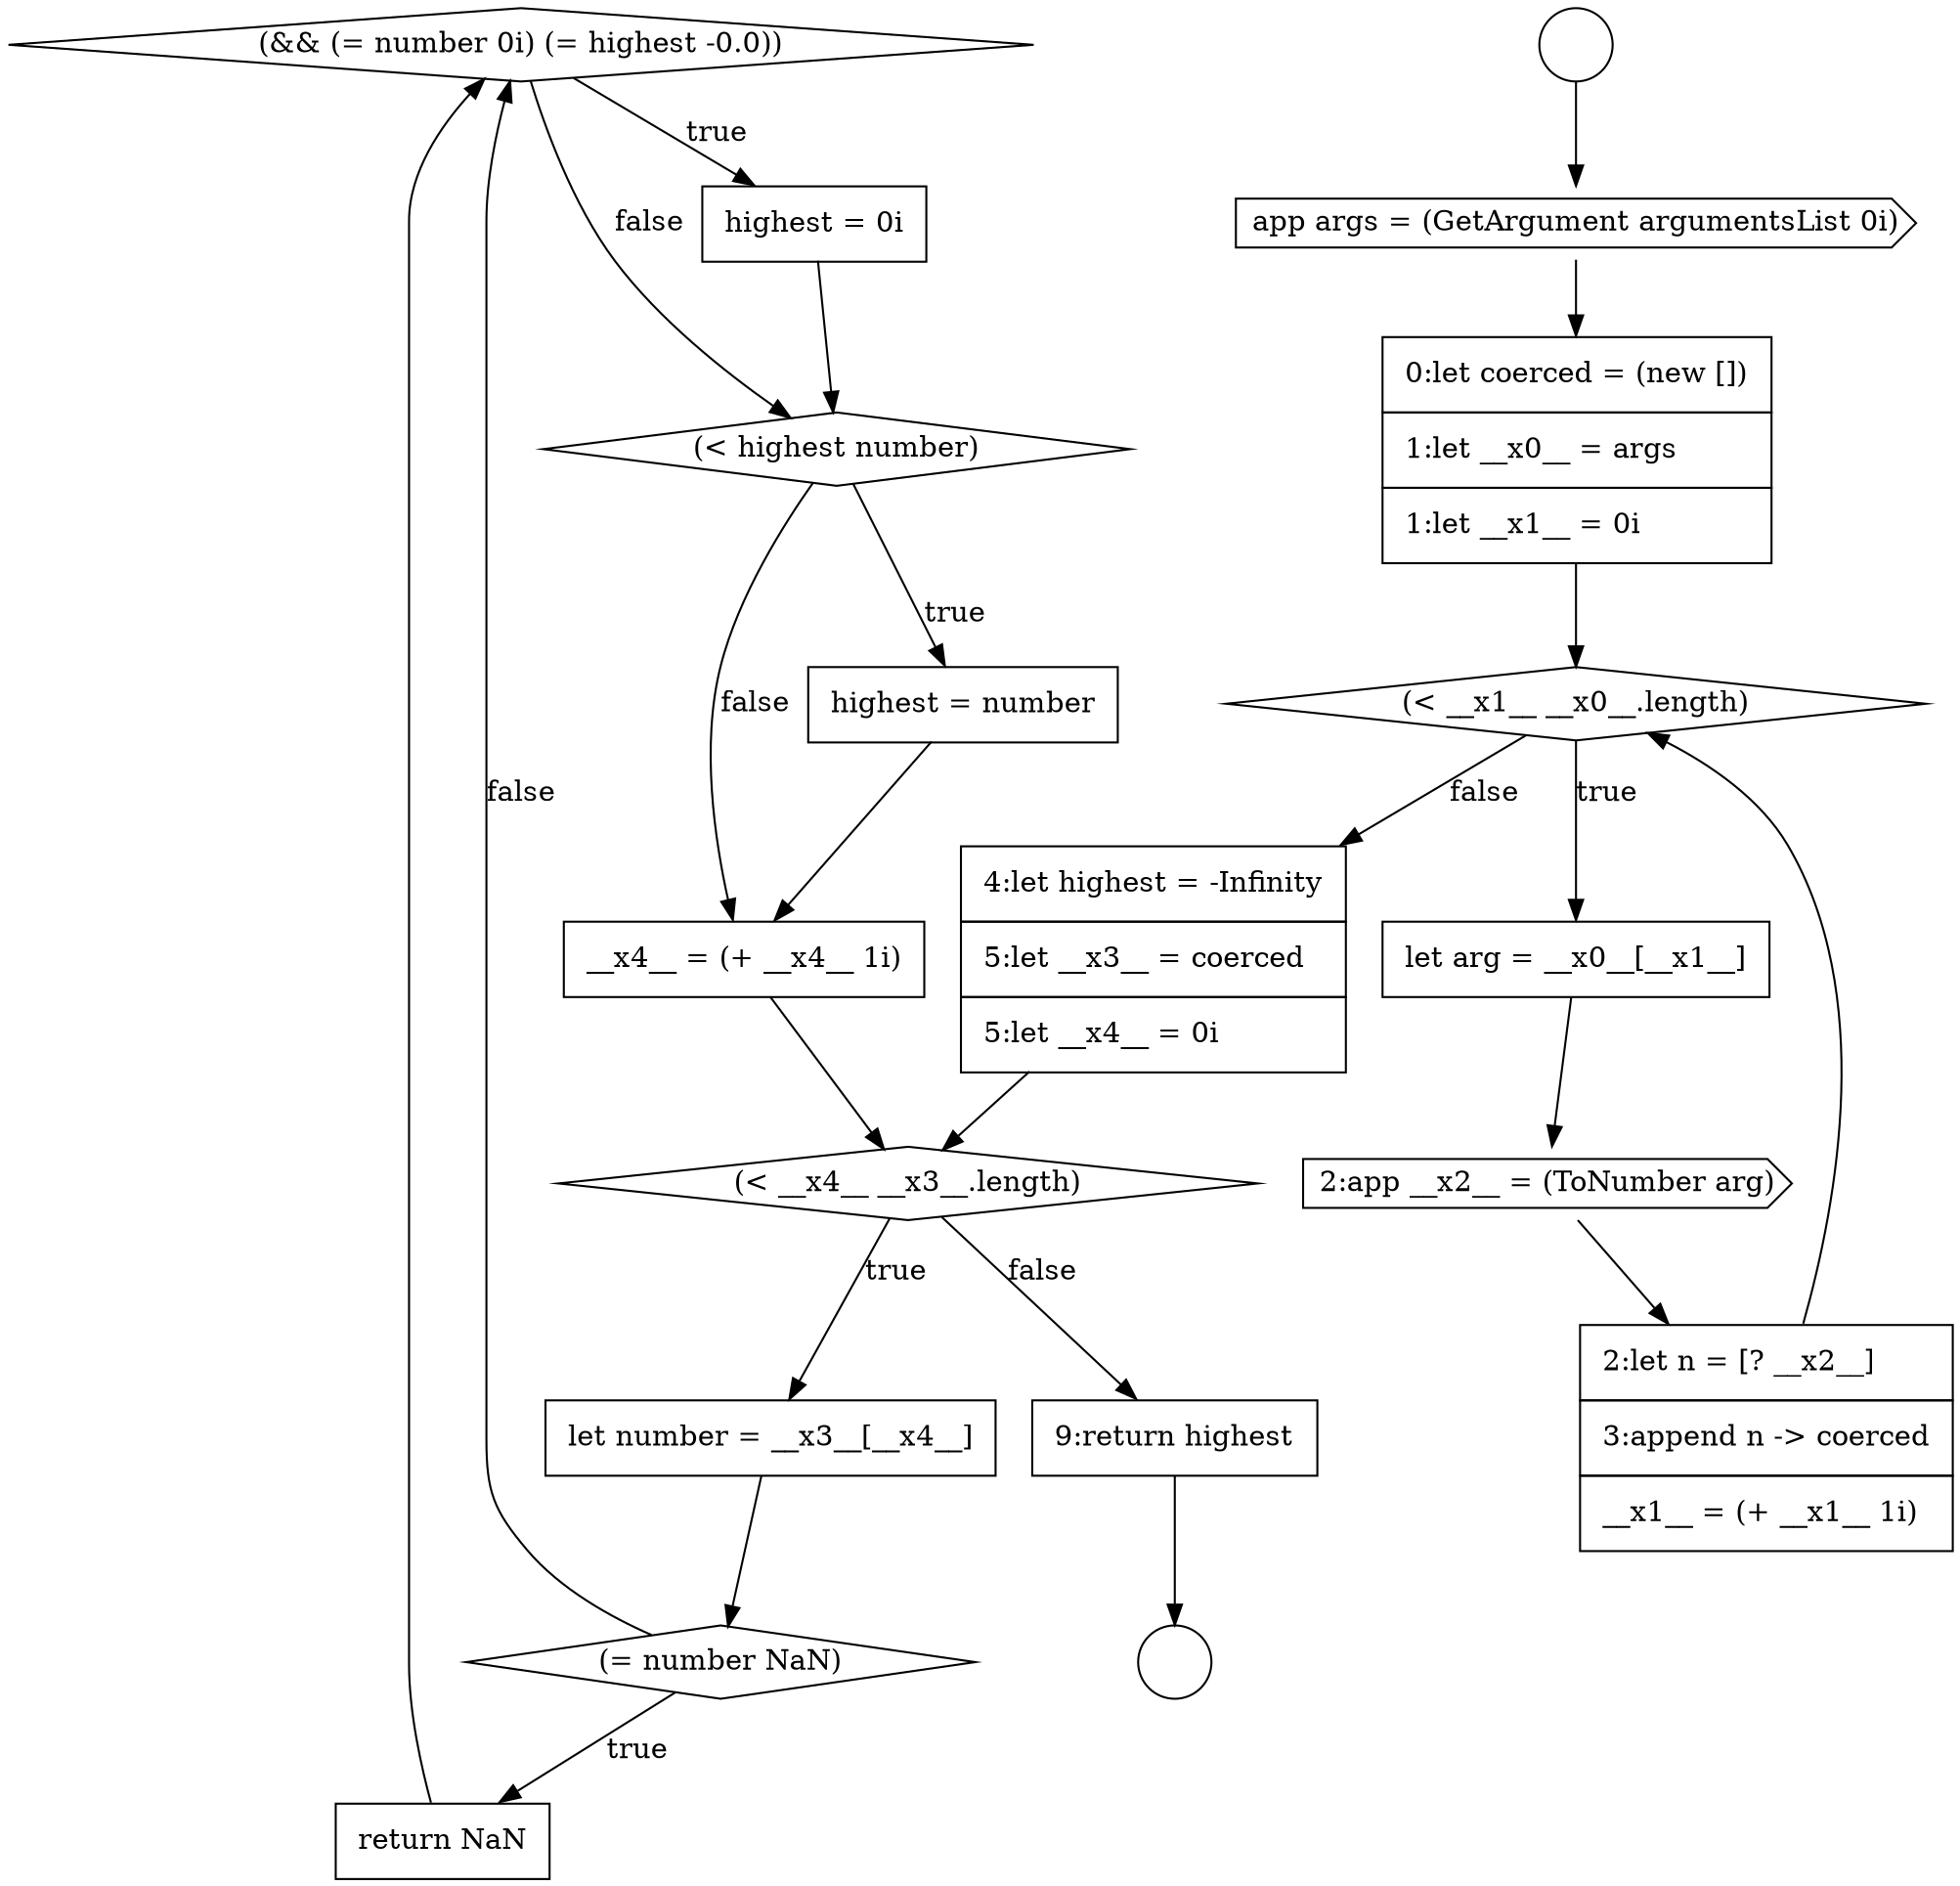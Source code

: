 digraph {
  node12928 [shape=diamond, label=<<font color="black">(&amp;&amp; (= number 0i) (= highest -0.0))</font>> color="black" fillcolor="white" style=filled]
  node12921 [shape=cds, label=<<font color="black">2:app __x2__ = (ToNumber arg)</font>> color="black" fillcolor="white" style=filled]
  node12920 [shape=none, margin=0, label=<<font color="black">
    <table border="0" cellborder="1" cellspacing="0" cellpadding="10">
      <tr><td align="left">let arg = __x0__[__x1__]</td></tr>
    </table>
  </font>> color="black" fillcolor="white" style=filled]
  node12924 [shape=diamond, label=<<font color="black">(&lt; __x4__ __x3__.length)</font>> color="black" fillcolor="white" style=filled]
  node12927 [shape=none, margin=0, label=<<font color="black">
    <table border="0" cellborder="1" cellspacing="0" cellpadding="10">
      <tr><td align="left">return NaN</td></tr>
    </table>
  </font>> color="black" fillcolor="white" style=filled]
  node12930 [shape=diamond, label=<<font color="black">(&lt; highest number)</font>> color="black" fillcolor="white" style=filled]
  node12917 [shape=cds, label=<<font color="black">app args = (GetArgument argumentsList 0i)</font>> color="black" fillcolor="white" style=filled]
  node12926 [shape=diamond, label=<<font color="black">(= number NaN)</font>> color="black" fillcolor="white" style=filled]
  node12922 [shape=none, margin=0, label=<<font color="black">
    <table border="0" cellborder="1" cellspacing="0" cellpadding="10">
      <tr><td align="left">2:let n = [? __x2__]</td></tr>
      <tr><td align="left">3:append n -&gt; coerced</td></tr>
      <tr><td align="left">__x1__ = (+ __x1__ 1i)</td></tr>
    </table>
  </font>> color="black" fillcolor="white" style=filled]
  node12918 [shape=none, margin=0, label=<<font color="black">
    <table border="0" cellborder="1" cellspacing="0" cellpadding="10">
      <tr><td align="left">0:let coerced = (new [])</td></tr>
      <tr><td align="left">1:let __x0__ = args</td></tr>
      <tr><td align="left">1:let __x1__ = 0i</td></tr>
    </table>
  </font>> color="black" fillcolor="white" style=filled]
  node12932 [shape=none, margin=0, label=<<font color="black">
    <table border="0" cellborder="1" cellspacing="0" cellpadding="10">
      <tr><td align="left">__x4__ = (+ __x4__ 1i)</td></tr>
    </table>
  </font>> color="black" fillcolor="white" style=filled]
  node12915 [shape=circle label=" " color="black" fillcolor="white" style=filled]
  node12919 [shape=diamond, label=<<font color="black">(&lt; __x1__ __x0__.length)</font>> color="black" fillcolor="white" style=filled]
  node12929 [shape=none, margin=0, label=<<font color="black">
    <table border="0" cellborder="1" cellspacing="0" cellpadding="10">
      <tr><td align="left">highest = 0i</td></tr>
    </table>
  </font>> color="black" fillcolor="white" style=filled]
  node12916 [shape=circle label=" " color="black" fillcolor="white" style=filled]
  node12931 [shape=none, margin=0, label=<<font color="black">
    <table border="0" cellborder="1" cellspacing="0" cellpadding="10">
      <tr><td align="left">highest = number</td></tr>
    </table>
  </font>> color="black" fillcolor="white" style=filled]
  node12923 [shape=none, margin=0, label=<<font color="black">
    <table border="0" cellborder="1" cellspacing="0" cellpadding="10">
      <tr><td align="left">4:let highest = -Infinity</td></tr>
      <tr><td align="left">5:let __x3__ = coerced</td></tr>
      <tr><td align="left">5:let __x4__ = 0i</td></tr>
    </table>
  </font>> color="black" fillcolor="white" style=filled]
  node12933 [shape=none, margin=0, label=<<font color="black">
    <table border="0" cellborder="1" cellspacing="0" cellpadding="10">
      <tr><td align="left">9:return highest</td></tr>
    </table>
  </font>> color="black" fillcolor="white" style=filled]
  node12925 [shape=none, margin=0, label=<<font color="black">
    <table border="0" cellborder="1" cellspacing="0" cellpadding="10">
      <tr><td align="left">let number = __x3__[__x4__]</td></tr>
    </table>
  </font>> color="black" fillcolor="white" style=filled]
  node12917 -> node12918 [ color="black"]
  node12921 -> node12922 [ color="black"]
  node12920 -> node12921 [ color="black"]
  node12931 -> node12932 [ color="black"]
  node12922 -> node12919 [ color="black"]
  node12929 -> node12930 [ color="black"]
  node12932 -> node12924 [ color="black"]
  node12933 -> node12916 [ color="black"]
  node12926 -> node12927 [label=<<font color="black">true</font>> color="black"]
  node12926 -> node12928 [label=<<font color="black">false</font>> color="black"]
  node12919 -> node12920 [label=<<font color="black">true</font>> color="black"]
  node12919 -> node12923 [label=<<font color="black">false</font>> color="black"]
  node12923 -> node12924 [ color="black"]
  node12930 -> node12931 [label=<<font color="black">true</font>> color="black"]
  node12930 -> node12932 [label=<<font color="black">false</font>> color="black"]
  node12918 -> node12919 [ color="black"]
  node12925 -> node12926 [ color="black"]
  node12928 -> node12929 [label=<<font color="black">true</font>> color="black"]
  node12928 -> node12930 [label=<<font color="black">false</font>> color="black"]
  node12924 -> node12925 [label=<<font color="black">true</font>> color="black"]
  node12924 -> node12933 [label=<<font color="black">false</font>> color="black"]
  node12915 -> node12917 [ color="black"]
  node12927 -> node12928 [ color="black"]
}
